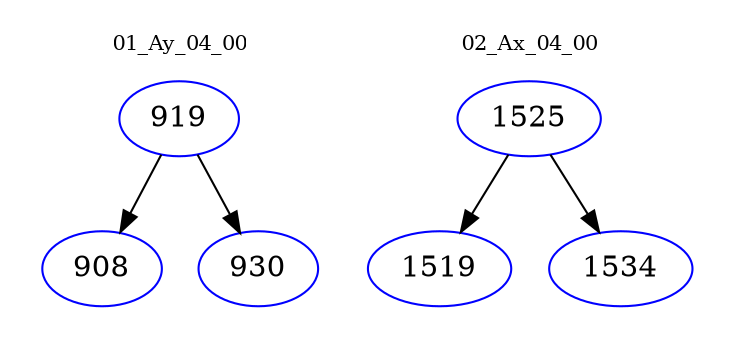 digraph{
subgraph cluster_0 {
color = white
label = "01_Ay_04_00";
fontsize=10;
T0_919 [label="919", color="blue"]
T0_919 -> T0_908 [color="black"]
T0_908 [label="908", color="blue"]
T0_919 -> T0_930 [color="black"]
T0_930 [label="930", color="blue"]
}
subgraph cluster_1 {
color = white
label = "02_Ax_04_00";
fontsize=10;
T1_1525 [label="1525", color="blue"]
T1_1525 -> T1_1519 [color="black"]
T1_1519 [label="1519", color="blue"]
T1_1525 -> T1_1534 [color="black"]
T1_1534 [label="1534", color="blue"]
}
}
